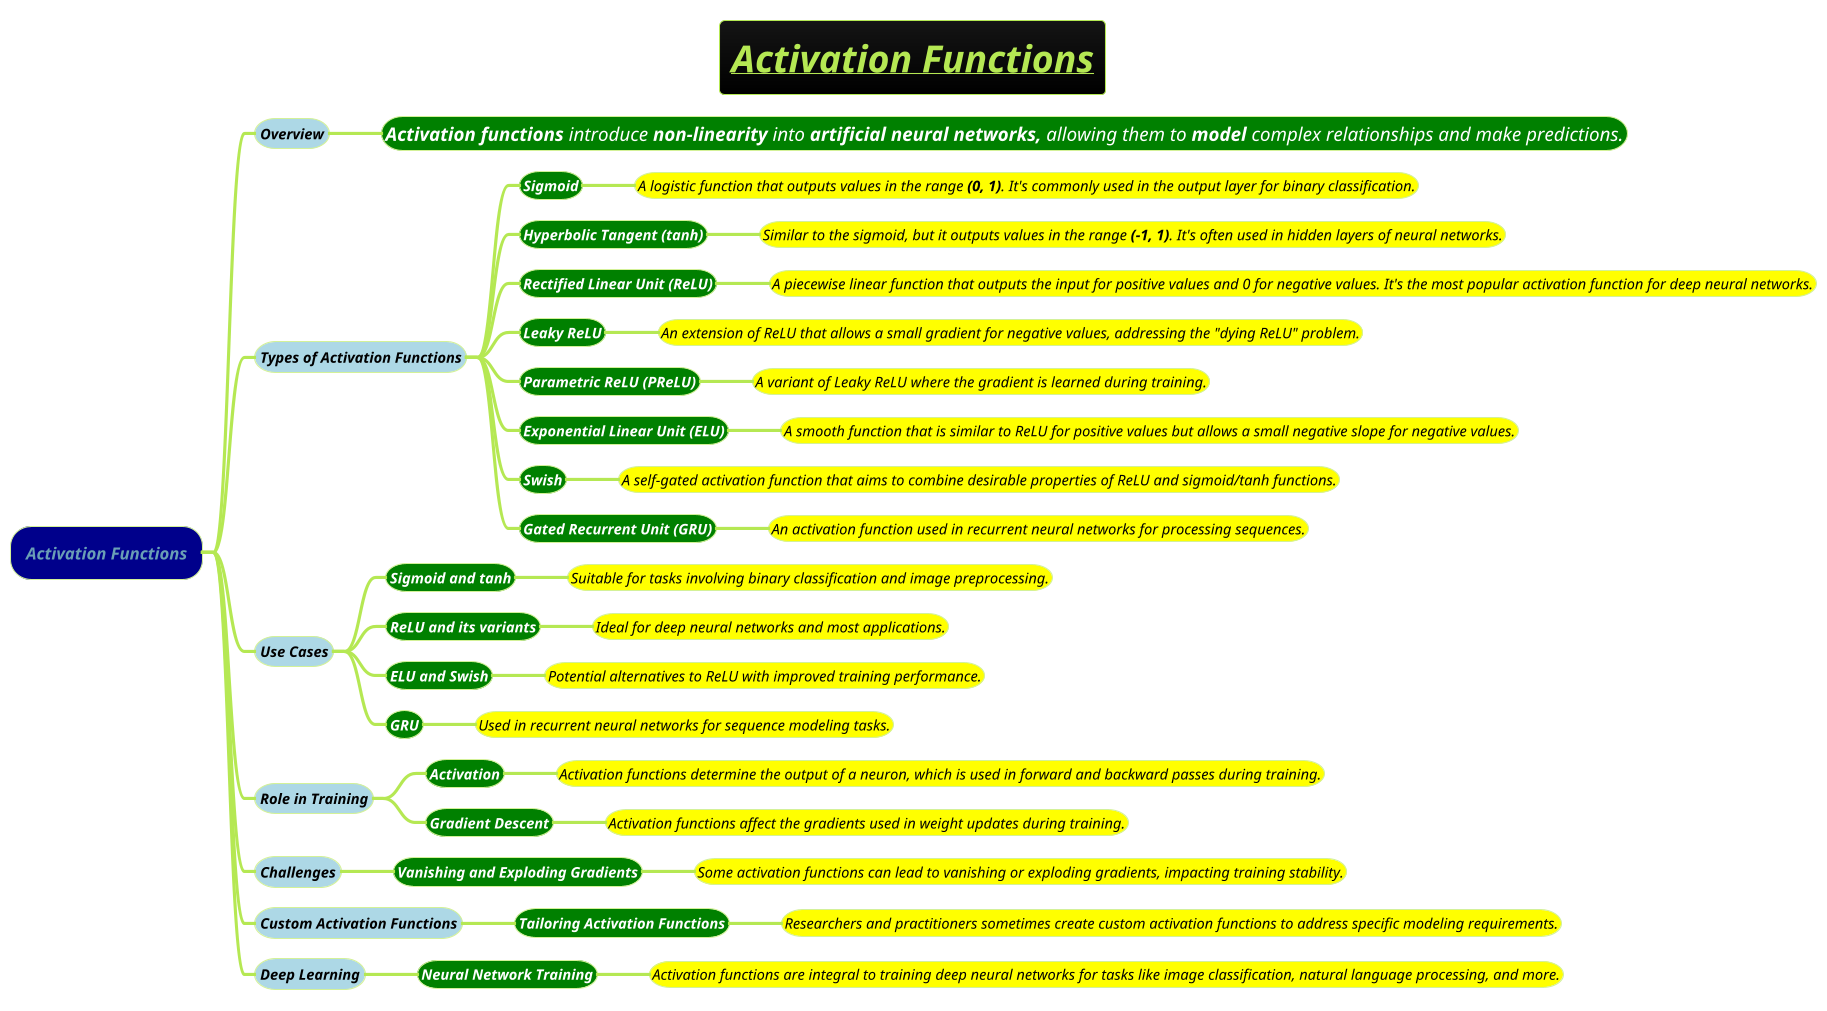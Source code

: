 @startmindmap
title =<b><i><u>Activation Functions

!theme hacker

*[#darkblue] <i>Activation Functions
**[#lightblue] <color #black><i><size:14>Overview
***[#green] <color #white><i><size:18>**Activation functions** introduce **non-linearity** into **artificial neural networks,** allowing them to **model** complex relationships and make predictions.

**[#lightblue] <color #black><i><size:14>Types of Activation Functions
***[#green] <b><color #white><i><size:14>Sigmoid
****[#yellow] <color #black><i><size:14>A logistic function that outputs values in the range **(0, 1)**. It's commonly used in the output layer for binary classification.
***[#green] <b><color #white><i><size:14>Hyperbolic Tangent **(tanh)**
****[#yellow] <color #black><i><size:14>Similar to the sigmoid, but it outputs values in the range **(-1, 1)**. It's often used in hidden layers of neural networks.
***[#green] <b><color #white><i><size:14>Rectified Linear Unit **(ReLU)**
****[#yellow] <color #black><i><size:14>A piecewise linear function that outputs the input for positive values and 0 for negative values. It's the most popular activation function for deep neural networks.
***[#green] <b><color #white><i><size:14>Leaky ReLU
****[#yellow] <color #black><i><size:14>An extension of ReLU that allows a small gradient for negative values, addressing the "dying ReLU" problem.
***[#green] <b><color #white><i><size:14>Parametric ReLU **(PReLU)**
****[#yellow] <color #black><i><size:14>A variant of Leaky ReLU where the gradient is learned during training.
***[#green] <b><color #white><i><size:14>Exponential Linear Unit **(ELU)**
****[#yellow] <color #black><i><size:14>A smooth function that is similar to ReLU for positive values but allows a small negative slope for negative values.
***[#green] <b><color #white><i><size:14>Swish
****[#yellow] <color #black><i><size:14>A self-gated activation function that aims to combine desirable properties of ReLU and sigmoid/tanh functions.
***[#green] <b><color #white><i><size:14>Gated Recurrent Unit **(GRU)**
****[#yellow] <color #black><i><size:14>An activation function used in recurrent neural networks for processing sequences.

**[#lightblue] <color #black><i><size:14>Use Cases
***[#green] <b><color #white><i><size:14>Sigmoid and tanh
****[#yellow] <color #black><i><size:14>Suitable for tasks involving binary classification and image preprocessing.
***[#green] <b><color #white><i><size:14>ReLU and its variants
****[#yellow] <color #black><i><size:14>Ideal for deep neural networks and most applications.
***[#green] <b><color #white><i><size:14>ELU and Swish
****[#yellow] <color #black><i><size:14>Potential alternatives to ReLU with improved training performance.
***[#green] <b><color #white><i><size:14>GRU
****[#yellow] <color #black><i><size:14>Used in recurrent neural networks for sequence modeling tasks.

**[#lightblue] <color #black><i><size:14>Role in Training
***[#green] <b><color #white><i><size:14>Activation
****[#yellow] <color #black><i><size:14>Activation functions determine the output of a neuron, which is used in forward and backward passes during training.
***[#green] <b><color #white><i><size:14>Gradient Descent
****[#yellow] <color #black><i><size:14>Activation functions affect the gradients used in weight updates during training.

**[#lightblue] <color #black><i><size:14>Challenges
***[#green] <b><color #white><i><size:14>Vanishing and Exploding Gradients
****[#yellow] <color #black><i><size:14>Some activation functions can lead to vanishing or exploding gradients, impacting training stability.

**[#lightblue] <color #black><i><size:14>Custom Activation Functions
***[#green] <b><color #white><i><size:14>Tailoring Activation Functions
****[#yellow] <color #black><i><size:14>Researchers and practitioners sometimes create custom activation functions to address specific modeling requirements.

**[#lightblue] <color #black><i><size:14>Deep Learning
***[#green] <b><color #white><i><size:14>Neural Network Training
****[#yellow] <color #black><i><size:14>Activation functions are integral to training deep neural networks for tasks like image classification, natural language processing, and more.

@endmindmap
